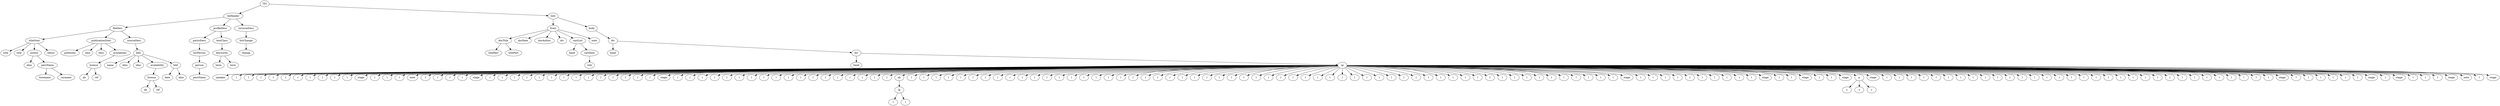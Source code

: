 digraph Tree {
	"t0" [label = "TEI"];
	"t1" [label = "teiHeader"];
	"t2" [label = "fileDesc"];
	"t3" [label = "titleStmt"];
	"t4" [label = "title"];
	"t5" [label = "title"];
	"t6" [label = "author"];
	"t7" [label = "idno"];
	"t8" [label = "persName"];
	"t9" [label = "forename"];
	"t10" [label = "surname"];
	"t11" [label = "editor"];
	"t12" [label = "publicationStmt"];
	"t13" [label = "publisher"];
	"t14" [label = "idno"];
	"t15" [label = "idno"];
	"t16" [label = "availability"];
	"t17" [label = "licence"];
	"t18" [label = "ab"];
	"t19" [label = "ref"];
	"t20" [label = "sourceDesc"];
	"t21" [label = "bibl"];
	"t22" [label = "name"];
	"t23" [label = "idno"];
	"t24" [label = "idno"];
	"t25" [label = "availability"];
	"t26" [label = "licence"];
	"t27" [label = "ab"];
	"t28" [label = "ref"];
	"t29" [label = "bibl"];
	"t30" [label = "date"];
	"t31" [label = "idno"];
	"t32" [label = "profileDesc"];
	"t33" [label = "particDesc"];
	"t34" [label = "listPerson"];
	"t35" [label = "person"];
	"t36" [label = "persName"];
	"t37" [label = "textClass"];
	"t38" [label = "keywords"];
	"t39" [label = "term"];
	"t40" [label = "term"];
	"t41" [label = "revisionDesc"];
	"t42" [label = "listChange"];
	"t43" [label = "change"];
	"t44" [label = "text"];
	"t45" [label = "front"];
	"t46" [label = "docTitle"];
	"t47" [label = "titlePart"];
	"t48" [label = "titlePart"];
	"t49" [label = "docDate"];
	"t50" [label = "docAuthor"];
	"t51" [label = "div"];
	"t52" [label = "castList"];
	"t53" [label = "head"];
	"t54" [label = "castItem"];
	"t55" [label = "role"];
	"t56" [label = "note"];
	"t57" [label = "body"];
	"t58" [label = "div"];
	"t59" [label = "head"];
	"t60" [label = "div"];
	"t61" [label = "head"];
	"t62" [label = "sp"];
	"t63" [label = "speaker"];
	"t64" [label = "l"];
	"t65" [label = "l"];
	"t66" [label = "l"];
	"t67" [label = "l"];
	"t68" [label = "l"];
	"t69" [label = "l"];
	"t70" [label = "l"];
	"t71" [label = "l"];
	"t72" [label = "l"];
	"t73" [label = "l"];
	"t74" [label = "stage"];
	"t75" [label = "l"];
	"t76" [label = "l"];
	"t77" [label = "l"];
	"t78" [label = "note"];
	"t79" [label = "l"];
	"t80" [label = "l"];
	"t81" [label = "l"];
	"t82" [label = "l"];
	"t83" [label = "stage"];
	"t84" [label = "l"];
	"t85" [label = "l"];
	"t86" [label = "l"];
	"t87" [label = "l"];
	"t88" [label = "l"];
	"t89" [label = "l"];
	"t90" [label = "l"];
	"t91" [label = "l"];
	"t92" [label = "l"];
	"t93" [label = "l"];
	"t94" [label = "l"];
	"t95" [label = "l"];
	"t96" [label = "l"];
	"t97" [label = "l"];
	"t98" [label = "stage"];
	"t99" [label = "l"];
	"t100" [label = "l"];
	"t101" [label = "l"];
	"t102" [label = "l"];
	"t103" [label = "l"];
	"t104" [label = "l"];
	"t105" [label = "l"];
	"t106" [label = "l"];
	"t107" [label = "l"];
	"t108" [label = "l"];
	"t109" [label = "l"];
	"t110" [label = "l"];
	"t111" [label = "l"];
	"t112" [label = "l"];
	"t113" [label = "l"];
	"t114" [label = "l"];
	"t115" [label = "l"];
	"t116" [label = "l"];
	"t117" [label = "ab"];
	"t118" [label = "lg"];
	"t119" [label = "l"];
	"t120" [label = "l"];
	"t121" [label = "l"];
	"t122" [label = "l"];
	"t123" [label = "l"];
	"t124" [label = "l"];
	"t125" [label = "l"];
	"t126" [label = "l"];
	"t127" [label = "l"];
	"t128" [label = "l"];
	"t129" [label = "l"];
	"t130" [label = "l"];
	"t131" [label = "l"];
	"t132" [label = "l"];
	"t133" [label = "l"];
	"t134" [label = "l"];
	"t135" [label = "l"];
	"t136" [label = "l"];
	"t137" [label = "l"];
	"t138" [label = "l"];
	"t139" [label = "l"];
	"t140" [label = "l"];
	"t141" [label = "l"];
	"t142" [label = "l"];
	"t143" [label = "l"];
	"t144" [label = "l"];
	"t145" [label = "l"];
	"t146" [label = "l"];
	"t147" [label = "l"];
	"t148" [label = "l"];
	"t149" [label = "l"];
	"t150" [label = "l"];
	"t151" [label = "l"];
	"t152" [label = "l"];
	"t153" [label = "l"];
	"t154" [label = "l"];
	"t155" [label = "l"];
	"t156" [label = "l"];
	"t157" [label = "l"];
	"t158" [label = "l"];
	"t159" [label = "l"];
	"t160" [label = "l"];
	"t161" [label = "l"];
	"t162" [label = "l"];
	"t163" [label = "l"];
	"t164" [label = "l"];
	"t165" [label = "l"];
	"t166" [label = "l"];
	"t167" [label = "l"];
	"t168" [label = "l"];
	"t169" [label = "l"];
	"t170" [label = "l"];
	"t171" [label = "l"];
	"t172" [label = "l"];
	"t173" [label = "l"];
	"t174" [label = "l"];
	"t175" [label = "l"];
	"t176" [label = "l"];
	"t177" [label = "l"];
	"t178" [label = "l"];
	"t179" [label = "stage"];
	"t180" [label = "l"];
	"t181" [label = "l"];
	"t182" [label = "l"];
	"t183" [label = "l"];
	"t184" [label = "l"];
	"t185" [label = "l"];
	"t186" [label = "l"];
	"t187" [label = "l"];
	"t188" [label = "l"];
	"t189" [label = "l"];
	"t190" [label = "stage"];
	"t191" [label = "l"];
	"t192" [label = "l"];
	"t193" [label = "stage"];
	"t194" [label = "l"];
	"t195" [label = "l"];
	"t196" [label = "stage"];
	"t197" [label = "p"];
	"t198" [label = "s"];
	"t199" [label = "s"];
	"t200" [label = "s"];
	"t201" [label = "stage"];
	"t202" [label = "l"];
	"t203" [label = "l"];
	"t204" [label = "l"];
	"t205" [label = "l"];
	"t206" [label = "l"];
	"t207" [label = "l"];
	"t208" [label = "l"];
	"t209" [label = "l"];
	"t210" [label = "l"];
	"t211" [label = "l"];
	"t212" [label = "l"];
	"t213" [label = "l"];
	"t214" [label = "l"];
	"t215" [label = "l"];
	"t216" [label = "l"];
	"t217" [label = "l"];
	"t218" [label = "l"];
	"t219" [label = "l"];
	"t220" [label = "l"];
	"t221" [label = "l"];
	"t222" [label = "l"];
	"t223" [label = "l"];
	"t224" [label = "l"];
	"t225" [label = "l"];
	"t226" [label = "l"];
	"t227" [label = "l"];
	"t228" [label = "l"];
	"t229" [label = "l"];
	"t230" [label = "l"];
	"t231" [label = "l"];
	"t232" [label = "l"];
	"t233" [label = "l"];
	"t234" [label = "stage"];
	"t235" [label = "l"];
	"t236" [label = "l"];
	"t237" [label = "l"];
	"t238" [label = "l"];
	"t239" [label = "l"];
	"t240" [label = "l"];
	"t241" [label = "stage"];
	"t242" [label = "l"];
	"t243" [label = "stage"];
	"t244" [label = "l"];
	"t245" [label = "l"];
	"t246" [label = "l"];
	"t247" [label = "stage"];
	"t248" [label = "note"];
	"t249" [label = "l"];
	"t250" [label = "stage"];
	"t0" -> "t1";
	"t1" -> "t2";
	"t2" -> "t3";
	"t3" -> "t4";
	"t3" -> "t5";
	"t3" -> "t6";
	"t6" -> "t7";
	"t6" -> "t8";
	"t8" -> "t9";
	"t8" -> "t10";
	"t3" -> "t11";
	"t2" -> "t12";
	"t12" -> "t13";
	"t12" -> "t14";
	"t12" -> "t15";
	"t12" -> "t16";
	"t16" -> "t17";
	"t17" -> "t18";
	"t17" -> "t19";
	"t2" -> "t20";
	"t20" -> "t21";
	"t21" -> "t22";
	"t21" -> "t23";
	"t21" -> "t24";
	"t21" -> "t25";
	"t25" -> "t26";
	"t26" -> "t27";
	"t26" -> "t28";
	"t21" -> "t29";
	"t29" -> "t30";
	"t29" -> "t31";
	"t1" -> "t32";
	"t32" -> "t33";
	"t33" -> "t34";
	"t34" -> "t35";
	"t35" -> "t36";
	"t32" -> "t37";
	"t37" -> "t38";
	"t38" -> "t39";
	"t38" -> "t40";
	"t1" -> "t41";
	"t41" -> "t42";
	"t42" -> "t43";
	"t0" -> "t44";
	"t44" -> "t45";
	"t45" -> "t46";
	"t46" -> "t47";
	"t46" -> "t48";
	"t45" -> "t49";
	"t45" -> "t50";
	"t45" -> "t51";
	"t45" -> "t52";
	"t52" -> "t53";
	"t52" -> "t54";
	"t54" -> "t55";
	"t45" -> "t56";
	"t44" -> "t57";
	"t57" -> "t58";
	"t58" -> "t59";
	"t58" -> "t60";
	"t60" -> "t61";
	"t60" -> "t62";
	"t62" -> "t63";
	"t62" -> "t64";
	"t62" -> "t65";
	"t62" -> "t66";
	"t62" -> "t67";
	"t62" -> "t68";
	"t62" -> "t69";
	"t62" -> "t70";
	"t62" -> "t71";
	"t62" -> "t72";
	"t62" -> "t73";
	"t62" -> "t74";
	"t62" -> "t75";
	"t62" -> "t76";
	"t62" -> "t77";
	"t62" -> "t78";
	"t62" -> "t79";
	"t62" -> "t80";
	"t62" -> "t81";
	"t62" -> "t82";
	"t62" -> "t83";
	"t62" -> "t84";
	"t62" -> "t85";
	"t62" -> "t86";
	"t62" -> "t87";
	"t62" -> "t88";
	"t62" -> "t89";
	"t62" -> "t90";
	"t62" -> "t91";
	"t62" -> "t92";
	"t62" -> "t93";
	"t62" -> "t94";
	"t62" -> "t95";
	"t62" -> "t96";
	"t62" -> "t97";
	"t62" -> "t98";
	"t62" -> "t99";
	"t62" -> "t100";
	"t62" -> "t101";
	"t62" -> "t102";
	"t62" -> "t103";
	"t62" -> "t104";
	"t62" -> "t105";
	"t62" -> "t106";
	"t62" -> "t107";
	"t62" -> "t108";
	"t62" -> "t109";
	"t62" -> "t110";
	"t62" -> "t111";
	"t62" -> "t112";
	"t62" -> "t113";
	"t62" -> "t114";
	"t62" -> "t115";
	"t62" -> "t116";
	"t62" -> "t117";
	"t117" -> "t118";
	"t118" -> "t119";
	"t118" -> "t120";
	"t62" -> "t121";
	"t62" -> "t122";
	"t62" -> "t123";
	"t62" -> "t124";
	"t62" -> "t125";
	"t62" -> "t126";
	"t62" -> "t127";
	"t62" -> "t128";
	"t62" -> "t129";
	"t62" -> "t130";
	"t62" -> "t131";
	"t62" -> "t132";
	"t62" -> "t133";
	"t62" -> "t134";
	"t62" -> "t135";
	"t62" -> "t136";
	"t62" -> "t137";
	"t62" -> "t138";
	"t62" -> "t139";
	"t62" -> "t140";
	"t62" -> "t141";
	"t62" -> "t142";
	"t62" -> "t143";
	"t62" -> "t144";
	"t62" -> "t145";
	"t62" -> "t146";
	"t62" -> "t147";
	"t62" -> "t148";
	"t62" -> "t149";
	"t62" -> "t150";
	"t62" -> "t151";
	"t62" -> "t152";
	"t62" -> "t153";
	"t62" -> "t154";
	"t62" -> "t155";
	"t62" -> "t156";
	"t62" -> "t157";
	"t62" -> "t158";
	"t62" -> "t159";
	"t62" -> "t160";
	"t62" -> "t161";
	"t62" -> "t162";
	"t62" -> "t163";
	"t62" -> "t164";
	"t62" -> "t165";
	"t62" -> "t166";
	"t62" -> "t167";
	"t62" -> "t168";
	"t62" -> "t169";
	"t62" -> "t170";
	"t62" -> "t171";
	"t62" -> "t172";
	"t62" -> "t173";
	"t62" -> "t174";
	"t62" -> "t175";
	"t62" -> "t176";
	"t62" -> "t177";
	"t62" -> "t178";
	"t62" -> "t179";
	"t62" -> "t180";
	"t62" -> "t181";
	"t62" -> "t182";
	"t62" -> "t183";
	"t62" -> "t184";
	"t62" -> "t185";
	"t62" -> "t186";
	"t62" -> "t187";
	"t62" -> "t188";
	"t62" -> "t189";
	"t62" -> "t190";
	"t62" -> "t191";
	"t62" -> "t192";
	"t62" -> "t193";
	"t62" -> "t194";
	"t62" -> "t195";
	"t62" -> "t196";
	"t62" -> "t197";
	"t197" -> "t198";
	"t197" -> "t199";
	"t197" -> "t200";
	"t62" -> "t201";
	"t62" -> "t202";
	"t62" -> "t203";
	"t62" -> "t204";
	"t62" -> "t205";
	"t62" -> "t206";
	"t62" -> "t207";
	"t62" -> "t208";
	"t62" -> "t209";
	"t62" -> "t210";
	"t62" -> "t211";
	"t62" -> "t212";
	"t62" -> "t213";
	"t62" -> "t214";
	"t62" -> "t215";
	"t62" -> "t216";
	"t62" -> "t217";
	"t62" -> "t218";
	"t62" -> "t219";
	"t62" -> "t220";
	"t62" -> "t221";
	"t62" -> "t222";
	"t62" -> "t223";
	"t62" -> "t224";
	"t62" -> "t225";
	"t62" -> "t226";
	"t62" -> "t227";
	"t62" -> "t228";
	"t62" -> "t229";
	"t62" -> "t230";
	"t62" -> "t231";
	"t62" -> "t232";
	"t62" -> "t233";
	"t62" -> "t234";
	"t62" -> "t235";
	"t62" -> "t236";
	"t62" -> "t237";
	"t62" -> "t238";
	"t62" -> "t239";
	"t62" -> "t240";
	"t62" -> "t241";
	"t62" -> "t242";
	"t62" -> "t243";
	"t62" -> "t244";
	"t62" -> "t245";
	"t62" -> "t246";
	"t62" -> "t247";
	"t62" -> "t248";
	"t62" -> "t249";
	"t62" -> "t250";
}
